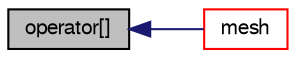 digraph "operator[]"
{
  bgcolor="transparent";
  edge [fontname="FreeSans",fontsize="10",labelfontname="FreeSans",labelfontsize="10"];
  node [fontname="FreeSans",fontsize="10",shape=record];
  rankdir="LR";
  Node10728 [label="operator[]",height=0.2,width=0.4,color="black", fillcolor="grey75", style="filled", fontcolor="black"];
  Node10728 -> Node10729 [dir="back",color="midnightblue",fontsize="10",style="solid",fontname="FreeSans"];
  Node10729 [label="mesh",height=0.2,width=0.4,color="red",URL="$a27402.html#ae78c91f8ff731c07ccc4351d9fe861ba",tooltip="Return the mesh reference. "];
}
